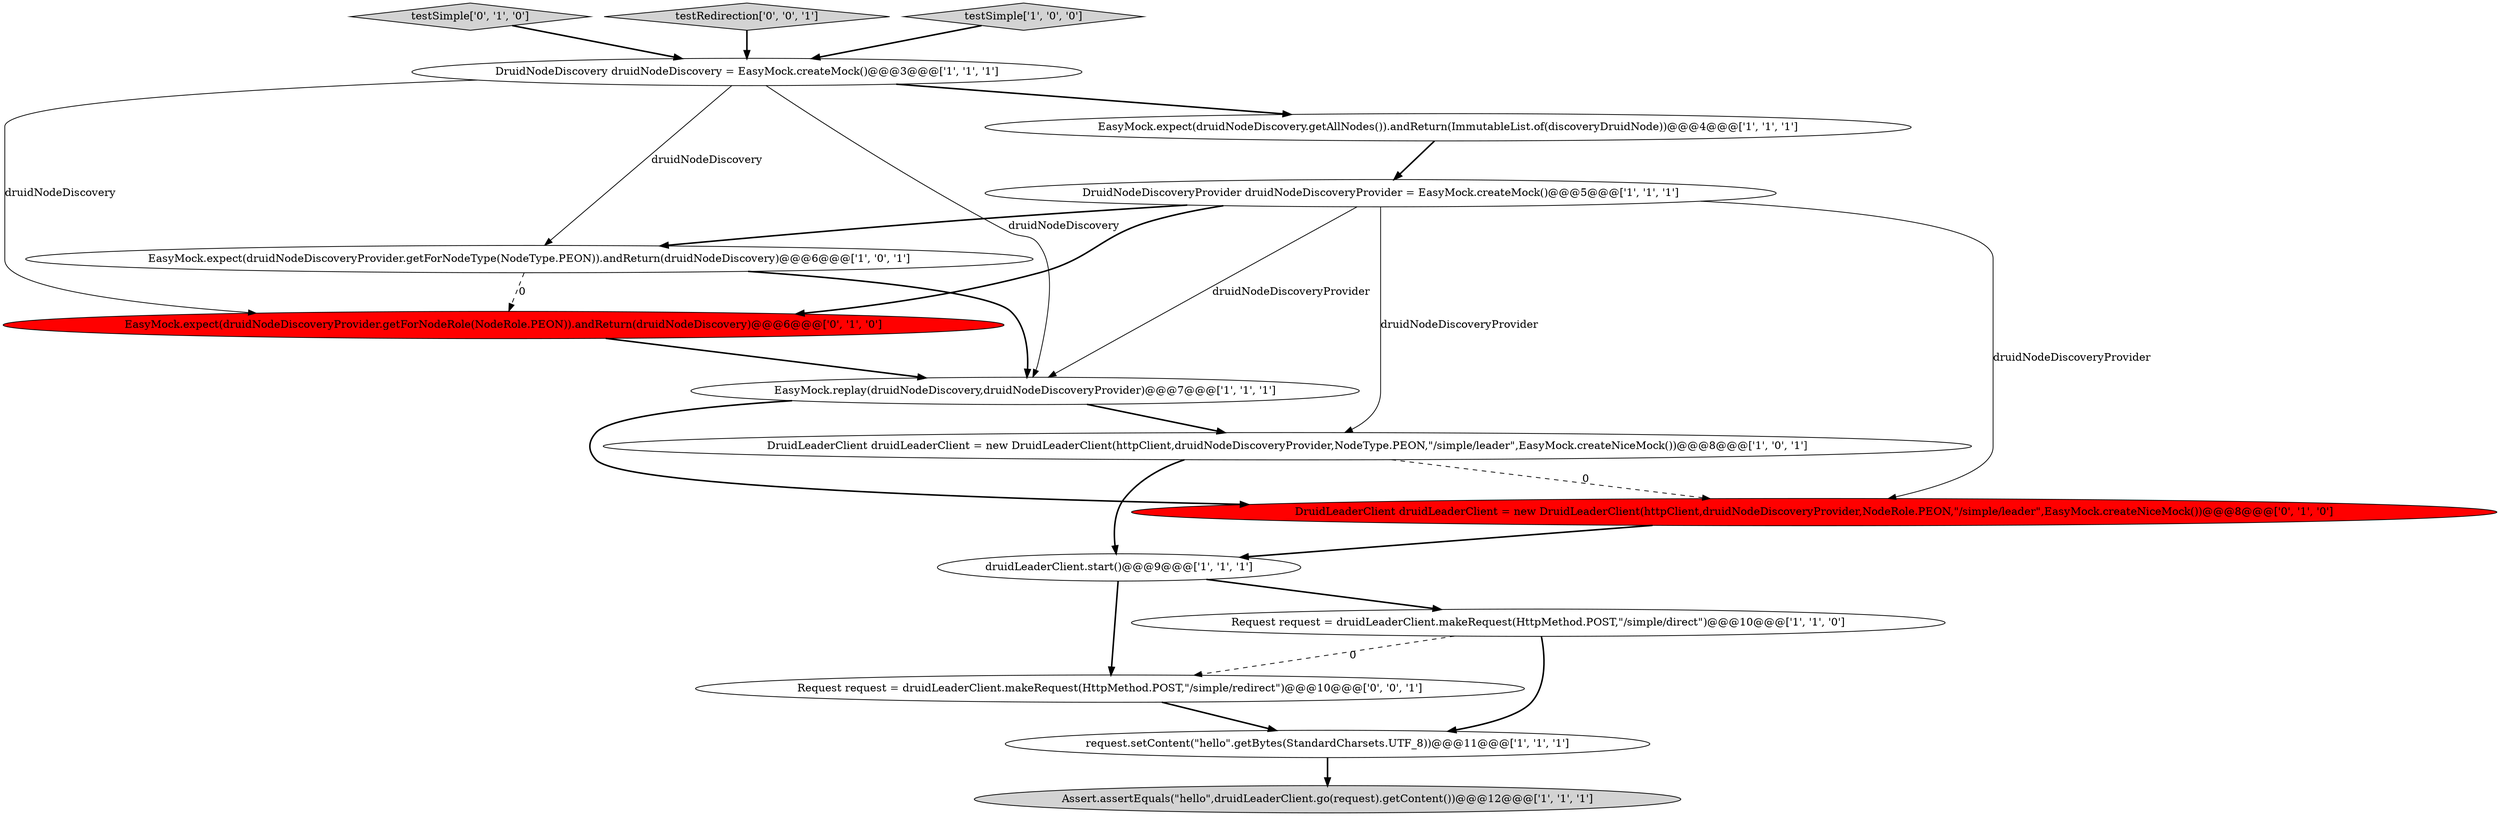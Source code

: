 digraph {
15 [style = filled, label = "Request request = druidLeaderClient.makeRequest(HttpMethod.POST,\"/simple/redirect\")@@@10@@@['0', '0', '1']", fillcolor = white, shape = ellipse image = "AAA0AAABBB3BBB"];
0 [style = filled, label = "EasyMock.replay(druidNodeDiscovery,druidNodeDiscoveryProvider)@@@7@@@['1', '1', '1']", fillcolor = white, shape = ellipse image = "AAA0AAABBB1BBB"];
6 [style = filled, label = "Assert.assertEquals(\"hello\",druidLeaderClient.go(request).getContent())@@@12@@@['1', '1', '1']", fillcolor = lightgray, shape = ellipse image = "AAA0AAABBB1BBB"];
7 [style = filled, label = "DruidNodeDiscovery druidNodeDiscovery = EasyMock.createMock()@@@3@@@['1', '1', '1']", fillcolor = white, shape = ellipse image = "AAA0AAABBB1BBB"];
9 [style = filled, label = "DruidLeaderClient druidLeaderClient = new DruidLeaderClient(httpClient,druidNodeDiscoveryProvider,NodeType.PEON,\"/simple/leader\",EasyMock.createNiceMock())@@@8@@@['1', '0', '1']", fillcolor = white, shape = ellipse image = "AAA0AAABBB1BBB"];
13 [style = filled, label = "testSimple['0', '1', '0']", fillcolor = lightgray, shape = diamond image = "AAA0AAABBB2BBB"];
14 [style = filled, label = "testRedirection['0', '0', '1']", fillcolor = lightgray, shape = diamond image = "AAA0AAABBB3BBB"];
5 [style = filled, label = "testSimple['1', '0', '0']", fillcolor = lightgray, shape = diamond image = "AAA0AAABBB1BBB"];
12 [style = filled, label = "DruidLeaderClient druidLeaderClient = new DruidLeaderClient(httpClient,druidNodeDiscoveryProvider,NodeRole.PEON,\"/simple/leader\",EasyMock.createNiceMock())@@@8@@@['0', '1', '0']", fillcolor = red, shape = ellipse image = "AAA1AAABBB2BBB"];
10 [style = filled, label = "request.setContent(\"hello\".getBytes(StandardCharsets.UTF_8))@@@11@@@['1', '1', '1']", fillcolor = white, shape = ellipse image = "AAA0AAABBB1BBB"];
2 [style = filled, label = "EasyMock.expect(druidNodeDiscoveryProvider.getForNodeType(NodeType.PEON)).andReturn(druidNodeDiscovery)@@@6@@@['1', '0', '1']", fillcolor = white, shape = ellipse image = "AAA0AAABBB1BBB"];
3 [style = filled, label = "EasyMock.expect(druidNodeDiscovery.getAllNodes()).andReturn(ImmutableList.of(discoveryDruidNode))@@@4@@@['1', '1', '1']", fillcolor = white, shape = ellipse image = "AAA0AAABBB1BBB"];
1 [style = filled, label = "druidLeaderClient.start()@@@9@@@['1', '1', '1']", fillcolor = white, shape = ellipse image = "AAA0AAABBB1BBB"];
8 [style = filled, label = "DruidNodeDiscoveryProvider druidNodeDiscoveryProvider = EasyMock.createMock()@@@5@@@['1', '1', '1']", fillcolor = white, shape = ellipse image = "AAA0AAABBB1BBB"];
11 [style = filled, label = "EasyMock.expect(druidNodeDiscoveryProvider.getForNodeRole(NodeRole.PEON)).andReturn(druidNodeDiscovery)@@@6@@@['0', '1', '0']", fillcolor = red, shape = ellipse image = "AAA1AAABBB2BBB"];
4 [style = filled, label = "Request request = druidLeaderClient.makeRequest(HttpMethod.POST,\"/simple/direct\")@@@10@@@['1', '1', '0']", fillcolor = white, shape = ellipse image = "AAA0AAABBB1BBB"];
4->10 [style = bold, label=""];
1->4 [style = bold, label=""];
0->9 [style = bold, label=""];
15->10 [style = bold, label=""];
1->15 [style = bold, label=""];
0->12 [style = bold, label=""];
7->2 [style = solid, label="druidNodeDiscovery"];
8->0 [style = solid, label="druidNodeDiscoveryProvider"];
12->1 [style = bold, label=""];
10->6 [style = bold, label=""];
7->3 [style = bold, label=""];
14->7 [style = bold, label=""];
8->12 [style = solid, label="druidNodeDiscoveryProvider"];
2->0 [style = bold, label=""];
11->0 [style = bold, label=""];
8->2 [style = bold, label=""];
8->9 [style = solid, label="druidNodeDiscoveryProvider"];
13->7 [style = bold, label=""];
4->15 [style = dashed, label="0"];
3->8 [style = bold, label=""];
7->0 [style = solid, label="druidNodeDiscovery"];
5->7 [style = bold, label=""];
2->11 [style = dashed, label="0"];
9->12 [style = dashed, label="0"];
9->1 [style = bold, label=""];
8->11 [style = bold, label=""];
7->11 [style = solid, label="druidNodeDiscovery"];
}

